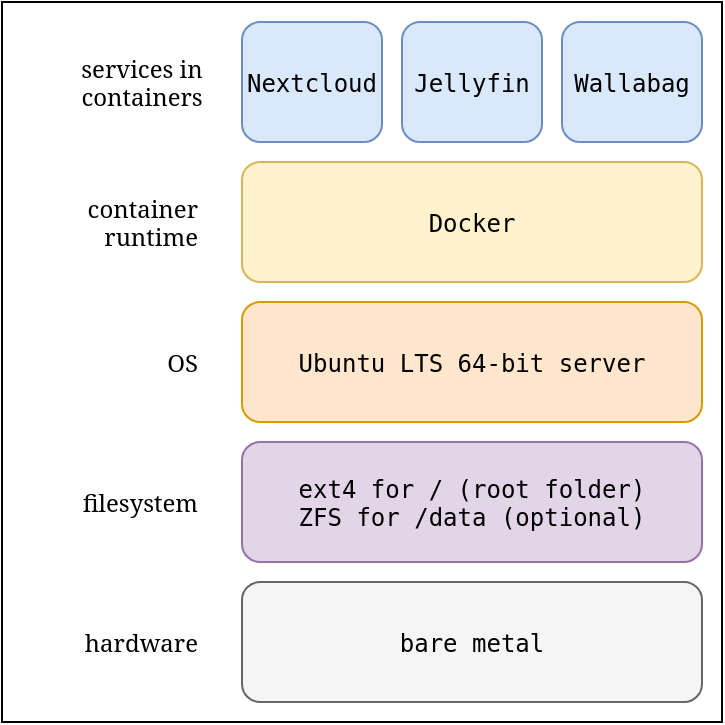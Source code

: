 <mxfile version="24.3.1" type="device">
  <diagram id="2zl0Z5G6ghSrFKEEEcXR" name="Page-1">
    <mxGraphModel dx="881" dy="893" grid="1" gridSize="10" guides="1" tooltips="1" connect="1" arrows="1" fold="1" page="1" pageScale="1" pageWidth="850" pageHeight="1100" math="0" shadow="0">
      <root>
        <mxCell id="0" />
        <mxCell id="1" parent="0" />
        <mxCell id="hZMEYx6kupNzN6GzHAF5-1" value="" style="rounded=0;whiteSpace=wrap;html=1;" parent="1" vertex="1">
          <mxGeometry x="100" y="260" width="360" height="360" as="geometry" />
        </mxCell>
        <mxCell id="mi98yjef5SFVJaIdZgq--1" value="bare metal" style="rounded=1;fillColor=#f5f5f5;fontColor=default;strokeColor=#666666;shadow=0;fontFamily=monospace;" parent="1" vertex="1">
          <mxGeometry x="220" y="550" width="230" height="60" as="geometry" />
        </mxCell>
        <mxCell id="mi98yjef5SFVJaIdZgq--2" value="Ubuntu LTS 64-bit server" style="rounded=1;fillColor=#ffe6cc;strokeColor=#d79b00;shadow=0;fontFamily=monospace;" parent="1" vertex="1">
          <mxGeometry x="220" y="410" width="230" height="60" as="geometry" />
        </mxCell>
        <mxCell id="mi98yjef5SFVJaIdZgq--3" value="ext4 for / (root folder)&#xa;ZFS for /data (optional)" style="rounded=1;fillColor=#e1d5e7;strokeColor=#9673a6;shadow=0;fontFamily=monospace;" parent="1" vertex="1">
          <mxGeometry x="220" y="480" width="230" height="60" as="geometry" />
        </mxCell>
        <mxCell id="mi98yjef5SFVJaIdZgq--4" value="Docker" style="rounded=1;fillColor=#fff2cc;strokeColor=#d6b656;glass=0;shadow=0;verticalAlign=middle;fontFamily=monospace;" parent="1" vertex="1">
          <mxGeometry x="220" y="340" width="230" height="60" as="geometry" />
        </mxCell>
        <mxCell id="mi98yjef5SFVJaIdZgq--5" value="Nextcloud" style="rounded=1;fillColor=#dae8fc;strokeColor=#6c8ebf;rotation=0;shadow=0;fontFamily=monospace;" parent="1" vertex="1">
          <mxGeometry x="220" y="270" width="70" height="60" as="geometry" />
        </mxCell>
        <mxCell id="mi98yjef5SFVJaIdZgq--6" value="Jellyfin" style="rounded=1;fillColor=#dae8fc;strokeColor=#6c8ebf;shadow=0;fontFamily=monospace;" parent="1" vertex="1">
          <mxGeometry x="300" y="270" width="70" height="60" as="geometry" />
        </mxCell>
        <mxCell id="mi98yjef5SFVJaIdZgq--7" value="Wallabag" style="rounded=1;fillColor=#dae8fc;strokeColor=#6c8ebf;shadow=0;fontFamily=monospace;" parent="1" vertex="1">
          <mxGeometry x="380" y="270" width="70" height="60" as="geometry" />
        </mxCell>
        <mxCell id="mi98yjef5SFVJaIdZgq--10" value="hardware" style="text;strokeColor=none;align=right;fillColor=none;verticalAlign=middle;rounded=1;shadow=0;fontFamily=Noto Serif;" parent="1" vertex="1">
          <mxGeometry x="140" y="565" width="60" height="30" as="geometry" />
        </mxCell>
        <mxCell id="mi98yjef5SFVJaIdZgq--11" value="OS" style="text;strokeColor=none;align=right;fillColor=none;verticalAlign=middle;rounded=1;shadow=0;fontFamily=Noto Serif;" parent="1" vertex="1">
          <mxGeometry x="140" y="425" width="60" height="30" as="geometry" />
        </mxCell>
        <mxCell id="mi98yjef5SFVJaIdZgq--12" value="filesystem" style="text;strokeColor=none;align=right;fillColor=none;verticalAlign=middle;rounded=1;shadow=0;fontFamily=Noto Serif;" parent="1" vertex="1">
          <mxGeometry x="140" y="495" width="60" height="30" as="geometry" />
        </mxCell>
        <mxCell id="mi98yjef5SFVJaIdZgq--13" value="container&#xa;runtime" style="text;strokeColor=none;align=right;fillColor=none;verticalAlign=middle;rounded=1;shadow=0;fontFamily=Noto Serif;" parent="1" vertex="1">
          <mxGeometry x="140" y="355" width="60" height="30" as="geometry" />
        </mxCell>
        <mxCell id="mi98yjef5SFVJaIdZgq--14" value="services in&#xa;containers" style="text;strokeColor=none;align=center;fillColor=none;verticalAlign=middle;rounded=1;shadow=0;fontFamily=Noto Serif;" parent="1" vertex="1">
          <mxGeometry x="140" y="285" width="60" height="30" as="geometry" />
        </mxCell>
      </root>
    </mxGraphModel>
  </diagram>
</mxfile>
